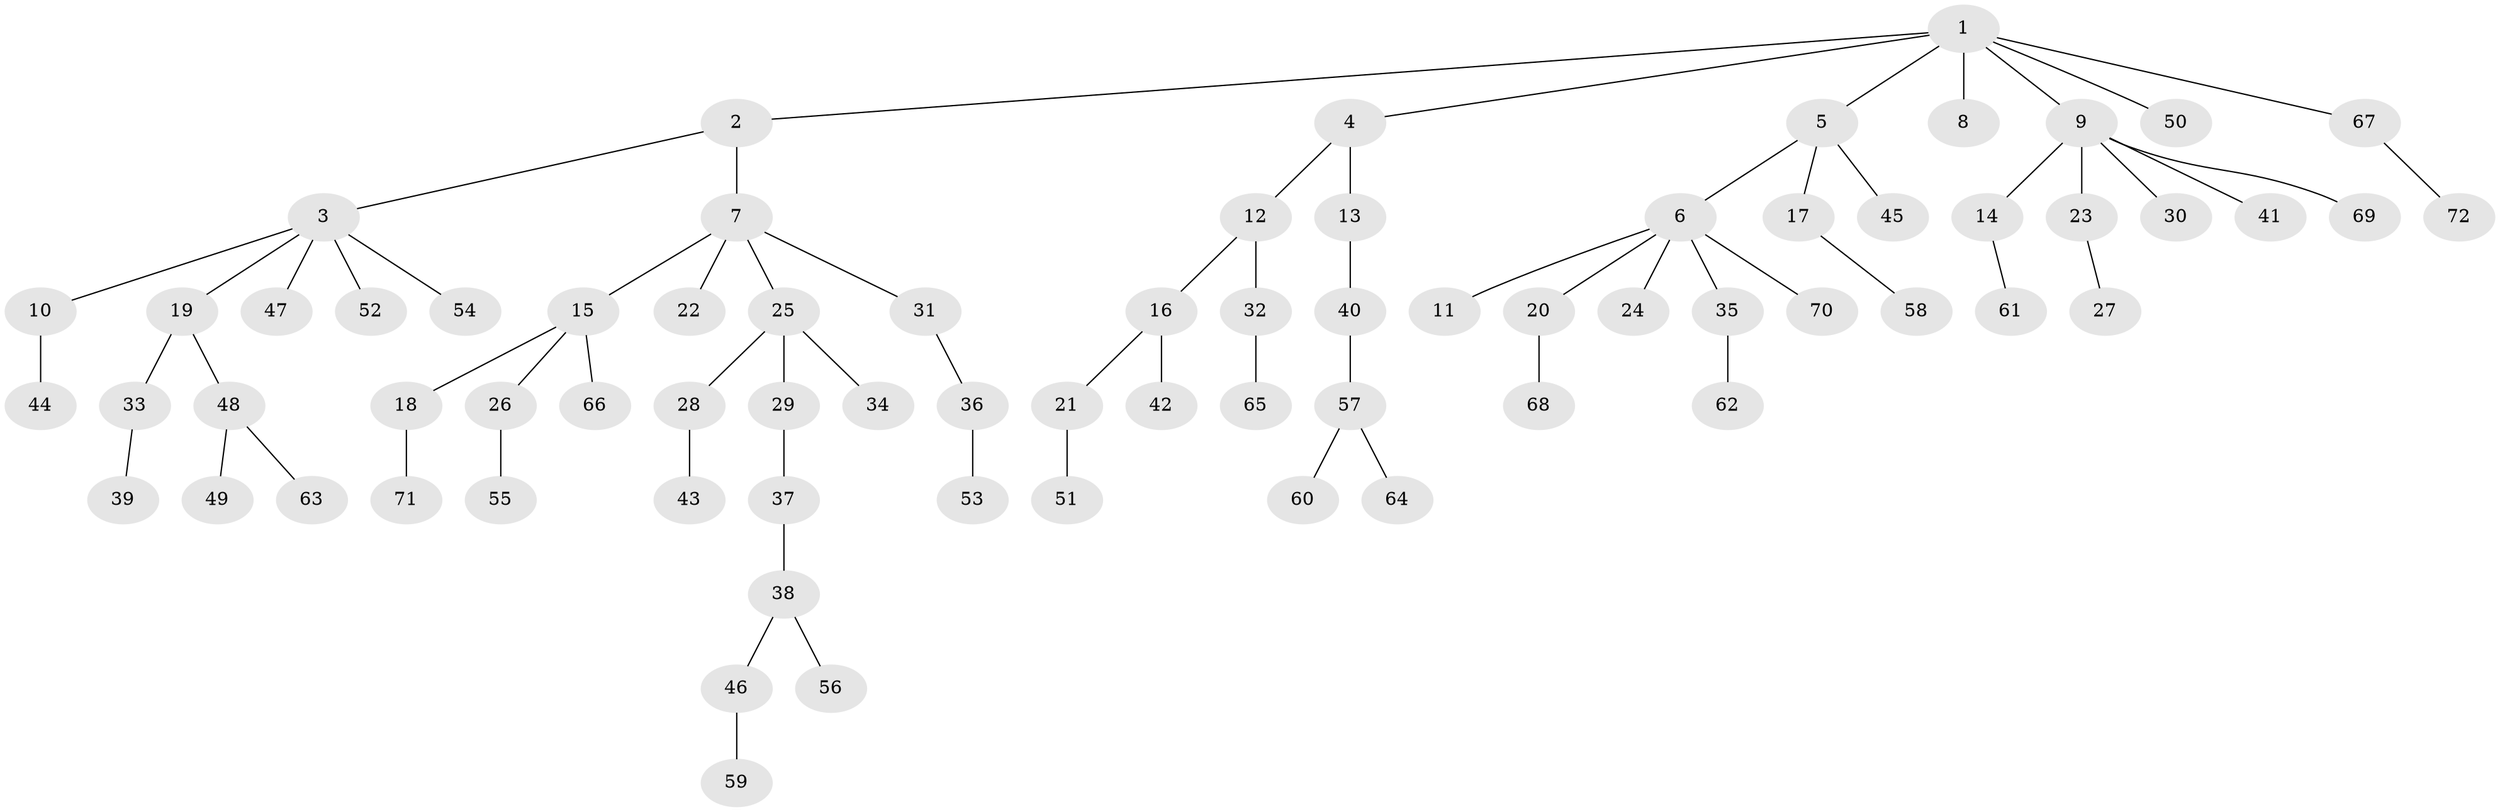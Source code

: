 // coarse degree distribution, {3: 0.10344827586206896, 4: 0.13793103448275862, 1: 0.5517241379310345, 2: 0.1724137931034483, 5: 0.034482758620689655}
// Generated by graph-tools (version 1.1) at 2025/37/03/04/25 23:37:18]
// undirected, 72 vertices, 71 edges
graph export_dot {
  node [color=gray90,style=filled];
  1;
  2;
  3;
  4;
  5;
  6;
  7;
  8;
  9;
  10;
  11;
  12;
  13;
  14;
  15;
  16;
  17;
  18;
  19;
  20;
  21;
  22;
  23;
  24;
  25;
  26;
  27;
  28;
  29;
  30;
  31;
  32;
  33;
  34;
  35;
  36;
  37;
  38;
  39;
  40;
  41;
  42;
  43;
  44;
  45;
  46;
  47;
  48;
  49;
  50;
  51;
  52;
  53;
  54;
  55;
  56;
  57;
  58;
  59;
  60;
  61;
  62;
  63;
  64;
  65;
  66;
  67;
  68;
  69;
  70;
  71;
  72;
  1 -- 2;
  1 -- 4;
  1 -- 5;
  1 -- 8;
  1 -- 9;
  1 -- 50;
  1 -- 67;
  2 -- 3;
  2 -- 7;
  3 -- 10;
  3 -- 19;
  3 -- 47;
  3 -- 52;
  3 -- 54;
  4 -- 12;
  4 -- 13;
  5 -- 6;
  5 -- 17;
  5 -- 45;
  6 -- 11;
  6 -- 20;
  6 -- 24;
  6 -- 35;
  6 -- 70;
  7 -- 15;
  7 -- 22;
  7 -- 25;
  7 -- 31;
  9 -- 14;
  9 -- 23;
  9 -- 30;
  9 -- 41;
  9 -- 69;
  10 -- 44;
  12 -- 16;
  12 -- 32;
  13 -- 40;
  14 -- 61;
  15 -- 18;
  15 -- 26;
  15 -- 66;
  16 -- 21;
  16 -- 42;
  17 -- 58;
  18 -- 71;
  19 -- 33;
  19 -- 48;
  20 -- 68;
  21 -- 51;
  23 -- 27;
  25 -- 28;
  25 -- 29;
  25 -- 34;
  26 -- 55;
  28 -- 43;
  29 -- 37;
  31 -- 36;
  32 -- 65;
  33 -- 39;
  35 -- 62;
  36 -- 53;
  37 -- 38;
  38 -- 46;
  38 -- 56;
  40 -- 57;
  46 -- 59;
  48 -- 49;
  48 -- 63;
  57 -- 60;
  57 -- 64;
  67 -- 72;
}
